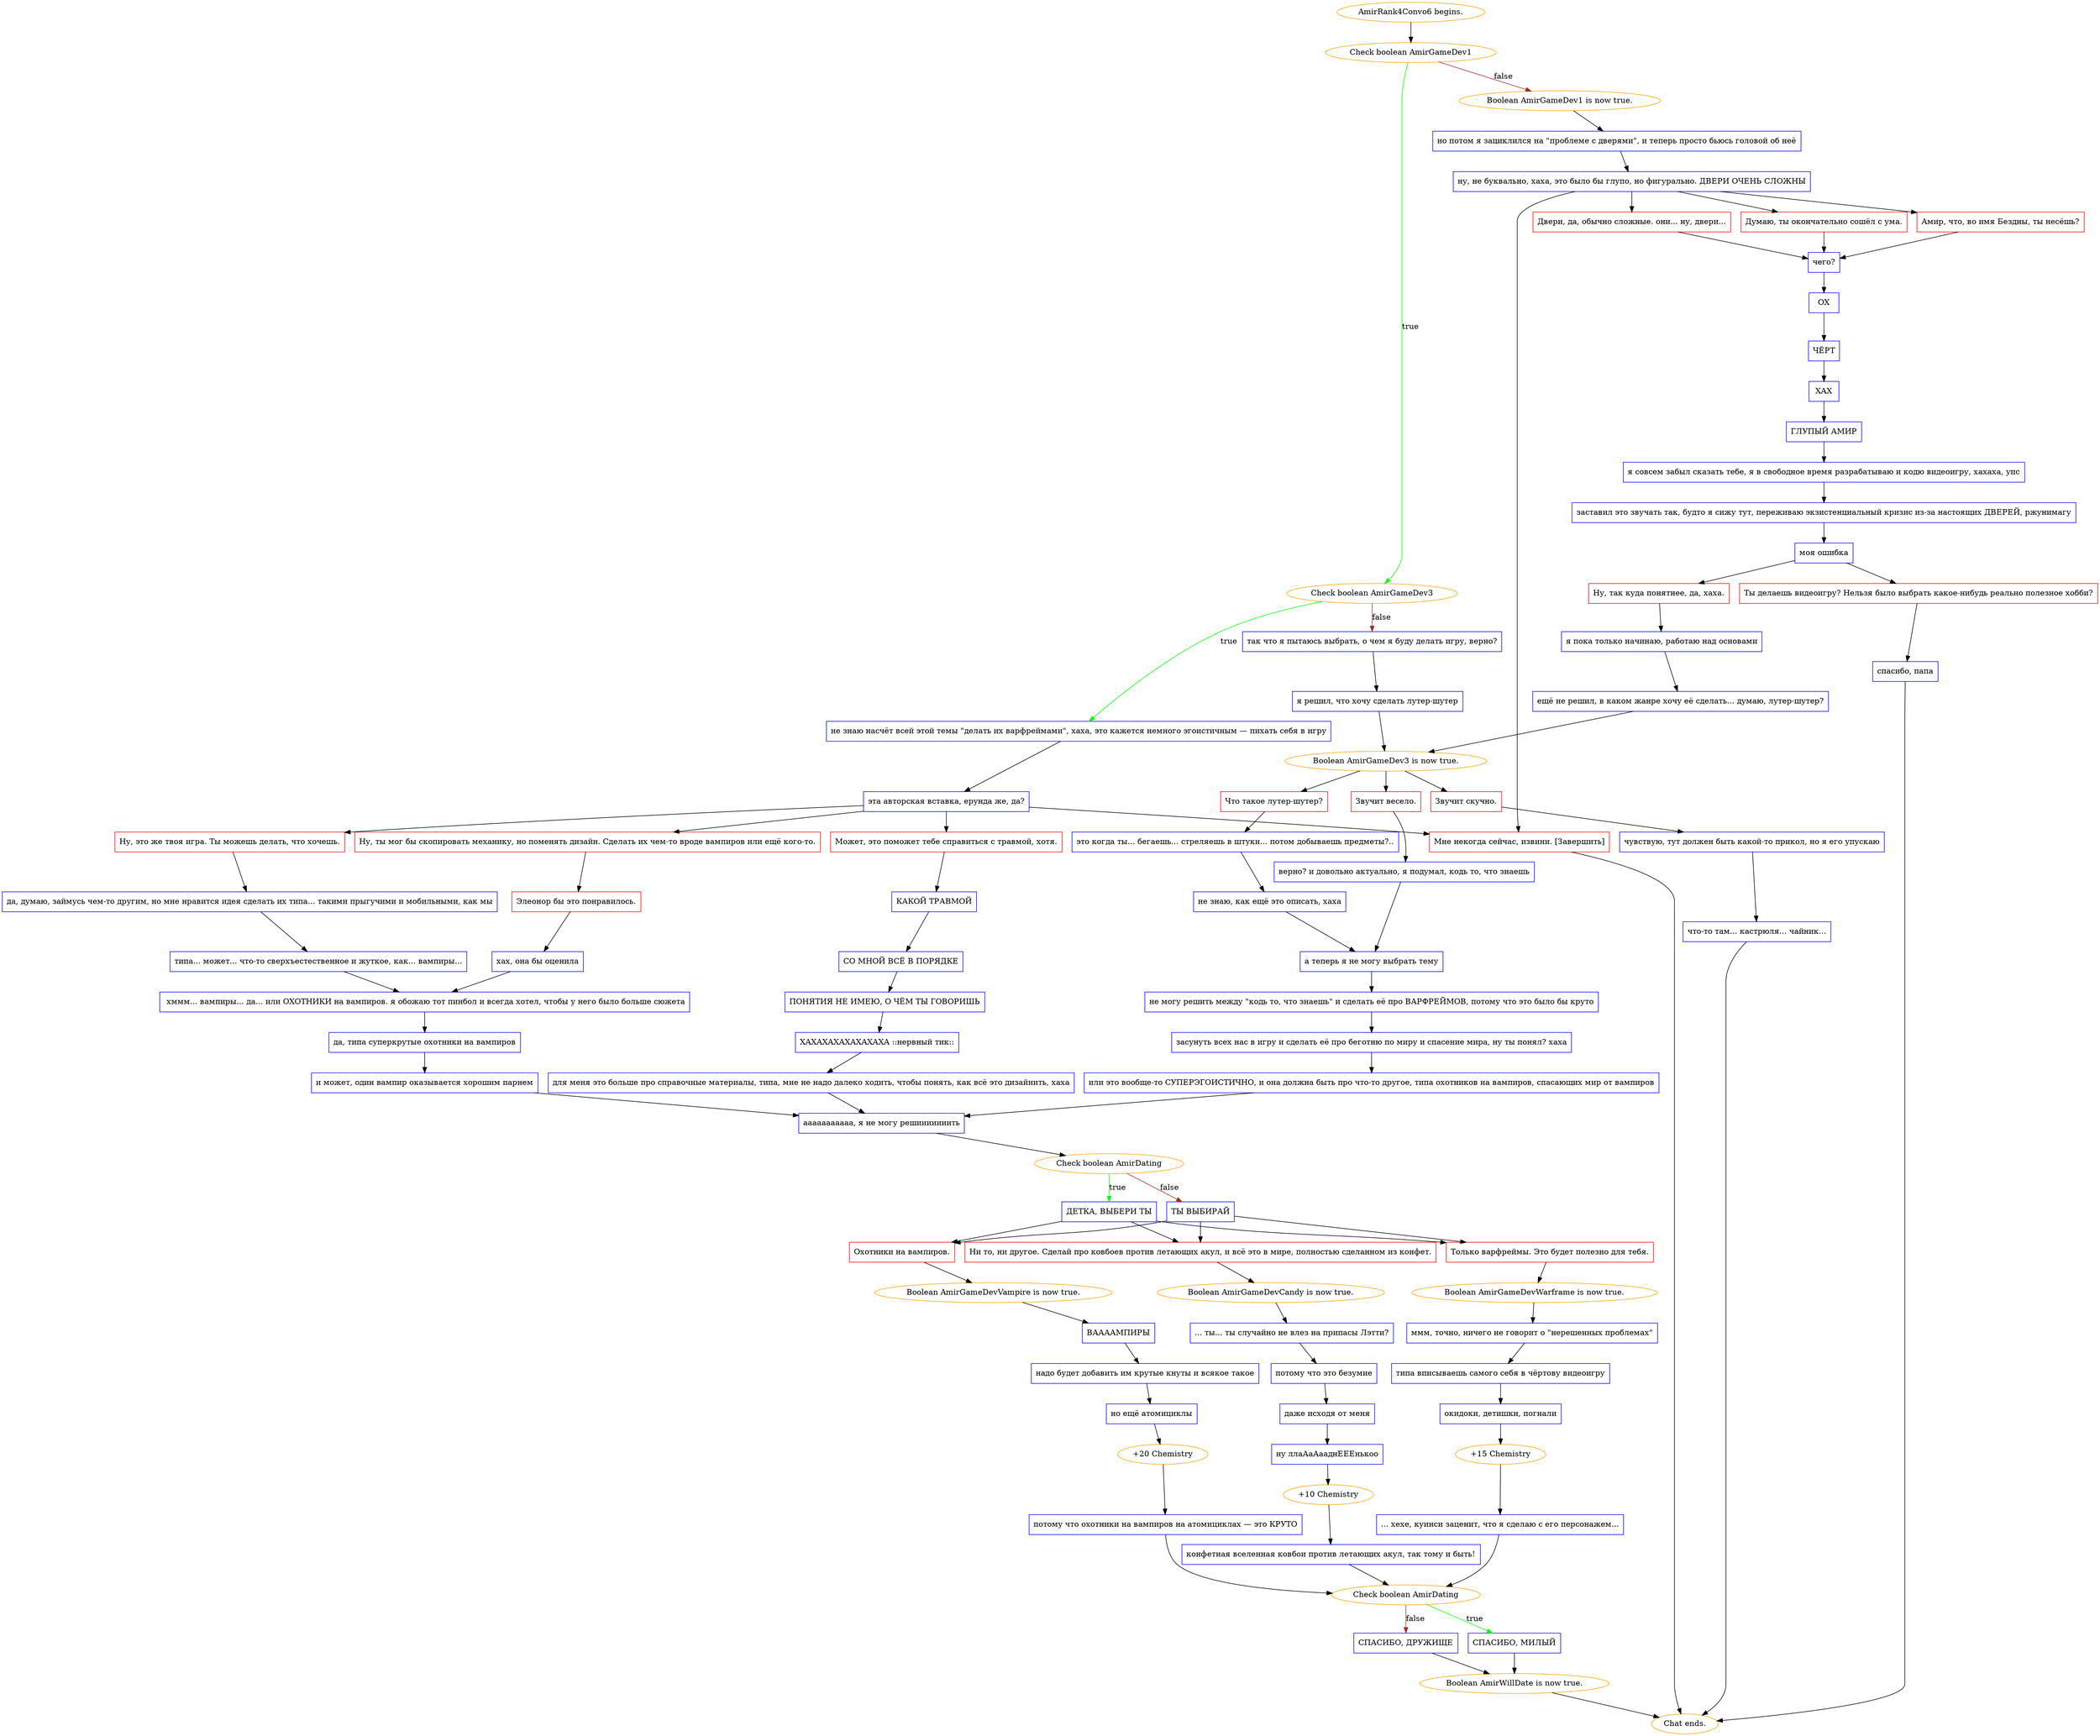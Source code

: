 digraph {
	"AmirRank4Convo6 begins." [color=orange];
		"AmirRank4Convo6 begins." -> j3779788990;
	j3779788990 [label="Check boolean AmirGameDev1",color=orange];
		j3779788990 -> j207560013 [label=true,color=green];
		j3779788990 -> j1660392838 [label=false,color=brown];
	j207560013 [label="Check boolean AmirGameDev3",color=orange];
		j207560013 -> j627901548 [label=true,color=green];
		j207560013 -> j2237822731 [label=false,color=brown];
	j1660392838 [label="Boolean AmirGameDev1 is now true.",color=orange];
		j1660392838 -> j3141812415;
	j627901548 [label="не знаю насчёт всей этой темы \"делать их варфреймами\", хаха, это кажется немного эгоистичным — пихать себя в игру",shape=box,color=blue];
		j627901548 -> j4254259939;
	j2237822731 [label="так что я пытаюсь выбрать, о чем я буду делать игру, верно?",shape=box,color=blue];
		j2237822731 -> j2044971453;
	j3141812415 [label="но потом я зациклился на \"проблеме с дверями\", и теперь просто бьюсь головой об неё",shape=box,color=blue];
		j3141812415 -> j925443970;
	j4254259939 [label="эта авторская вставка, ерунда же, да?",shape=box,color=blue];
		j4254259939 -> j2165471265;
		j4254259939 -> j2673909692;
		j4254259939 -> j2492498773;
		j4254259939 -> j2168765386;
	j2044971453 [label="я решил, что хочу сделать лутер-шутер",shape=box,color=blue];
		j2044971453 -> j3634123511;
	j925443970 [label="ну, не буквально, хаха, это было бы глупо, но фигурально. ДВЕРИ ОЧЕНЬ СЛОЖНЫ",shape=box,color=blue];
		j925443970 -> j2453780652;
		j925443970 -> j3130577555;
		j925443970 -> j1350492471;
		j925443970 -> j2168765386;
	j2165471265 [label="Ну, ты мог бы скопировать механику, но поменять дизайн. Сделать их чем-то вроде вампиров или ещё кого-то.",shape=box,color=red];
		j2165471265 -> j1951535121;
	j2673909692 [label="Ну, это же твоя игра. Ты можешь делать, что хочешь.",shape=box,color=red];
		j2673909692 -> j2821202379;
	j2492498773 [label="Может, это поможет тебе справиться с травмой, хотя.",shape=box,color=red];
		j2492498773 -> j3932493460;
	j2168765386 [label="Мне некогда сейчас, извини. [Завершить]",shape=box,color=red];
		j2168765386 -> "Chat ends.";
	j3634123511 [label="Boolean AmirGameDev3 is now true.",color=orange];
		j3634123511 -> j1867721209;
		j3634123511 -> j1038359525;
		j3634123511 -> j1753756552;
	j2453780652 [label="Амир, что, во имя Бездны, ты несёшь?",shape=box,color=red];
		j2453780652 -> j2112806500;
	j3130577555 [label="Двери, да, обычно сложные. они... ну, двери...",shape=box,color=red];
		j3130577555 -> j2112806500;
	j1350492471 [label="Думаю, ты окончательно сошёл с ума.",shape=box,color=red];
		j1350492471 -> j2112806500;
	j1951535121 [label="Элеонор бы это понравилось.",shape=box,color=red];
		j1951535121 -> j708284756;
	j2821202379 [label="да, думаю, займусь чем-то другим, но мне нравится идея сделать их типа... такими прыгучими и мобильными, как мы",shape=box,color=blue];
		j2821202379 -> j3928832610;
	j3932493460 [label="КАКОЙ ТРАВМОЙ",shape=box,color=blue];
		j3932493460 -> j3842366564;
	"Chat ends." [color=orange];
	j1867721209 [label="Звучит весело.",shape=box,color=red];
		j1867721209 -> j425410414;
	j1038359525 [label="Что такое лутер-шутер?",shape=box,color=red];
		j1038359525 -> j4152938574;
	j1753756552 [label="Звучит скучно.",shape=box,color=red];
		j1753756552 -> j2670702661;
	j2112806500 [label="чего?",shape=box,color=blue];
		j2112806500 -> j179130826;
	j708284756 [label="хах, она бы оценила",shape=box,color=blue];
		j708284756 -> j3520707280;
	j3928832610 [label="типа... может... что-то сверхъестественное и жуткое, как... вампиры...",shape=box,color=blue];
		j3928832610 -> j3520707280;
	j3842366564 [label="СО МНОЙ ВСЁ В ПОРЯДКЕ",shape=box,color=blue];
		j3842366564 -> j3865094078;
	j425410414 [label="верно? и довольно актуально, я подумал, кодь то, что знаешь",shape=box,color=blue];
		j425410414 -> j2367845891;
	j4152938574 [label="это когда ты... бегаешь... стреляешь в штуки... потом добываешь предметы?..",shape=box,color=blue];
		j4152938574 -> j2927060730;
	j2670702661 [label="чувствую, тут должен быть какой-то прикол, но я его упускаю",shape=box,color=blue];
		j2670702661 -> j1448698763;
	j179130826 [label="ОХ",shape=box,color=blue];
		j179130826 -> j3578929716;
	j3520707280 [label=" хммм... вампиры... да... или ОХОТНИКИ на вампиров. я обожаю тот пинбол и всегда хотел, чтобы у него было больше сюжета",shape=box,color=blue];
		j3520707280 -> j210808316;
	j3865094078 [label="ПОНЯТИЯ НЕ ИМЕЮ, О ЧЁМ ТЫ ГОВОРИШЬ",shape=box,color=blue];
		j3865094078 -> j1028811194;
	j2367845891 [label="а теперь я не могу выбрать тему",shape=box,color=blue];
		j2367845891 -> j1818745176;
	j2927060730 [label="не знаю, как ещё это описать, хаха",shape=box,color=blue];
		j2927060730 -> j2367845891;
	j1448698763 [label="что-то там... кастрюля... чайник...",shape=box,color=blue];
		j1448698763 -> "Chat ends.";
	j3578929716 [label="ЧЁРТ",shape=box,color=blue];
		j3578929716 -> j3531191627;
	j210808316 [label="да, типа суперкрутые охотники на вампиров",shape=box,color=blue];
		j210808316 -> j2420699596;
	j1028811194 [label="ХАХАХАХАХАХАХАХА ::нервный тик::",shape=box,color=blue];
		j1028811194 -> j3609215557;
	j1818745176 [label="не могу решить между \"кодь то, что знаешь\" и сделать её про ВАРФРЕЙМОВ, потому что это было бы круто",shape=box,color=blue];
		j1818745176 -> j881835110;
	j3531191627 [label="ХАХ",shape=box,color=blue];
		j3531191627 -> j1841528143;
	j2420699596 [label="и может, один вампир оказывается хорошим парнем",shape=box,color=blue];
		j2420699596 -> j3453584166;
	j3609215557 [label="для меня это больше про справочные материалы, типа, мне не надо далеко ходить, чтобы понять, как всё это дизайнить, хаха",shape=box,color=blue];
		j3609215557 -> j3453584166;
	j881835110 [label="засунуть всех нас в игру и сделать её про беготню по миру и спасение мира, ну ты понял? хаха",shape=box,color=blue];
		j881835110 -> j3315143606;
	j1841528143 [label="ГЛУПЫЙ АМИР",shape=box,color=blue];
		j1841528143 -> j2020046174;
	j3453584166 [label="ааааааааааа, я не могу решииииииить",shape=box,color=blue];
		j3453584166 -> j2472845306;
	j3315143606 [label="или это вообще-то СУПЕРЭГОИСТИЧНО, и она должна быть про что-то другое, типа охотников на вампиров, спасающих мир от вампиров",shape=box,color=blue];
		j3315143606 -> j3453584166;
	j2020046174 [label="я совсем забыл сказать тебе, я в свободное время разрабатываю и кодю видеоигру, хахаха, упс",shape=box,color=blue];
		j2020046174 -> j4228212411;
	j2472845306 [label="Check boolean AmirDating",color=orange];
		j2472845306 -> j1243156720 [label=true,color=green];
		j2472845306 -> j1376882278 [label=false,color=brown];
	j4228212411 [label="заставил это звучать так, будто я сижу тут, переживаю экзистенциальный кризис из-за настоящих ДВЕРЕЙ, ржунимагу",shape=box,color=blue];
		j4228212411 -> j1481052182;
	j1243156720 [label="ДЕТКА, ВЫБЕРИ ТЫ",shape=box,color=blue];
		j1243156720 -> j1070670429;
		j1243156720 -> j1811936524;
		j1243156720 -> j4235558825;
	j1376882278 [label="ТЫ ВЫБИРАЙ",shape=box,color=blue];
		j1376882278 -> j4235558825;
		j1376882278 -> j1811936524;
		j1376882278 -> j1070670429;
	j1481052182 [label="моя ошибка",shape=box,color=blue];
		j1481052182 -> j2597103286;
		j1481052182 -> j1574764882;
	j1070670429 [label="Охотники на вампиров.",shape=box,color=red];
		j1070670429 -> j2430760315;
	j1811936524 [label="Только варфреймы. Это будет полезно для тебя.",shape=box,color=red];
		j1811936524 -> j3286980241;
	j4235558825 [label="Ни то, ни другое. Сделай про ковбоев против летающих акул, и всё это в мире, полностью сделанном из конфет.",shape=box,color=red];
		j4235558825 -> j546253862;
	j2597103286 [label="Ну, так куда понятнее, да, хаха.",shape=box,color=red];
		j2597103286 -> j247496697;
	j1574764882 [label="Ты делаешь видеоигру? Нельзя было выбрать какое-нибудь реально полезное хобби?",shape=box,color=red];
		j1574764882 -> j2418653132;
	j2430760315 [label="Boolean AmirGameDevVampire is now true.",color=orange];
		j2430760315 -> j2971680246;
	j3286980241 [label="Boolean AmirGameDevWarframe is now true.",color=orange];
		j3286980241 -> j1938571223;
	j546253862 [label="Boolean AmirGameDevCandy is now true.",color=orange];
		j546253862 -> j2410994410;
	j247496697 [label="я пока только начинаю, работаю над основами",shape=box,color=blue];
		j247496697 -> j2691272210;
	j2418653132 [label="спасибо, папа",shape=box,color=blue];
		j2418653132 -> "Chat ends.";
	j2971680246 [label="ВААААМПИРЫ",shape=box,color=blue];
		j2971680246 -> j3241444305;
	j1938571223 [label="ммм, точно, ничего не говорит о \"нерешенных проблемах\"",shape=box,color=blue];
		j1938571223 -> j1680210053;
	j2410994410 [label="... ты... ты случайно не влез на припасы Лэтти?",shape=box,color=blue];
		j2410994410 -> j4105255976;
	j2691272210 [label="ещё не решил, в каком жанре хочу её сделать... думаю, лутер-шутер?",shape=box,color=blue];
		j2691272210 -> j3634123511;
	j3241444305 [label="надо будет добавить им крутые кнуты и всякое такое",shape=box,color=blue];
		j3241444305 -> j1149486220;
	j1680210053 [label="типа вписываешь самого себя в чёртову видеоигру",shape=box,color=blue];
		j1680210053 -> j1184875338;
	j4105255976 [label="потому что это безумие",shape=box,color=blue];
		j4105255976 -> j2707744006;
	j1149486220 [label="но ещё атомициклы",shape=box,color=blue];
		j1149486220 -> j2305358566;
	j1184875338 [label="окидоки, детишки, погнали",shape=box,color=blue];
		j1184875338 -> j1905205600;
	j2707744006 [label="даже исходя от меня",shape=box,color=blue];
		j2707744006 -> j864065334;
	j2305358566 [label="+20 Chemistry",color=orange];
		j2305358566 -> j13850902;
	j1905205600 [label="+15 Chemistry",color=orange];
		j1905205600 -> j3357756757;
	j864065334 [label="ну ллаАаАааднЕЕЕнькоо",shape=box,color=blue];
		j864065334 -> j2901576087;
	j13850902 [label="потому что охотники на вампиров на атомициклах — это КРУТО",shape=box,color=blue];
		j13850902 -> j1483234493;
	j3357756757 [label="... хехе, куинси заценит, что я сделаю с его персонажем...",shape=box,color=blue];
		j3357756757 -> j1483234493;
	j2901576087 [label="+10 Chemistry",color=orange];
		j2901576087 -> j871134788;
	j1483234493 [label="Check boolean AmirDating",color=orange];
		j1483234493 -> j4140423507 [label=true,color=green];
		j1483234493 -> j4015210497 [label=false,color=brown];
	j871134788 [label="конфетная вселенная ковбои против летающих акул, так тому и быть!",shape=box,color=blue];
		j871134788 -> j1483234493;
	j4140423507 [label="СПАСИБО, МИЛЫЙ",shape=box,color=blue];
		j4140423507 -> j1538486228;
	j4015210497 [label="СПАСИБО, ДРУЖИЩЕ",shape=box,color=blue];
		j4015210497 -> j1538486228;
	j1538486228 [label="Boolean AmirWillDate is now true.",color=orange];
		j1538486228 -> "Chat ends.";
}